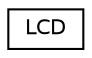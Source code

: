 digraph G
{
  edge [fontname="Helvetica",fontsize="10",labelfontname="Helvetica",labelfontsize="10"];
  node [fontname="Helvetica",fontsize="10",shape=record];
  rankdir="LR";
  Node1 [label="LCD",height=0.2,width=0.4,color="black", fillcolor="white", style="filled",URL="$class_l_c_d.html"];
}

